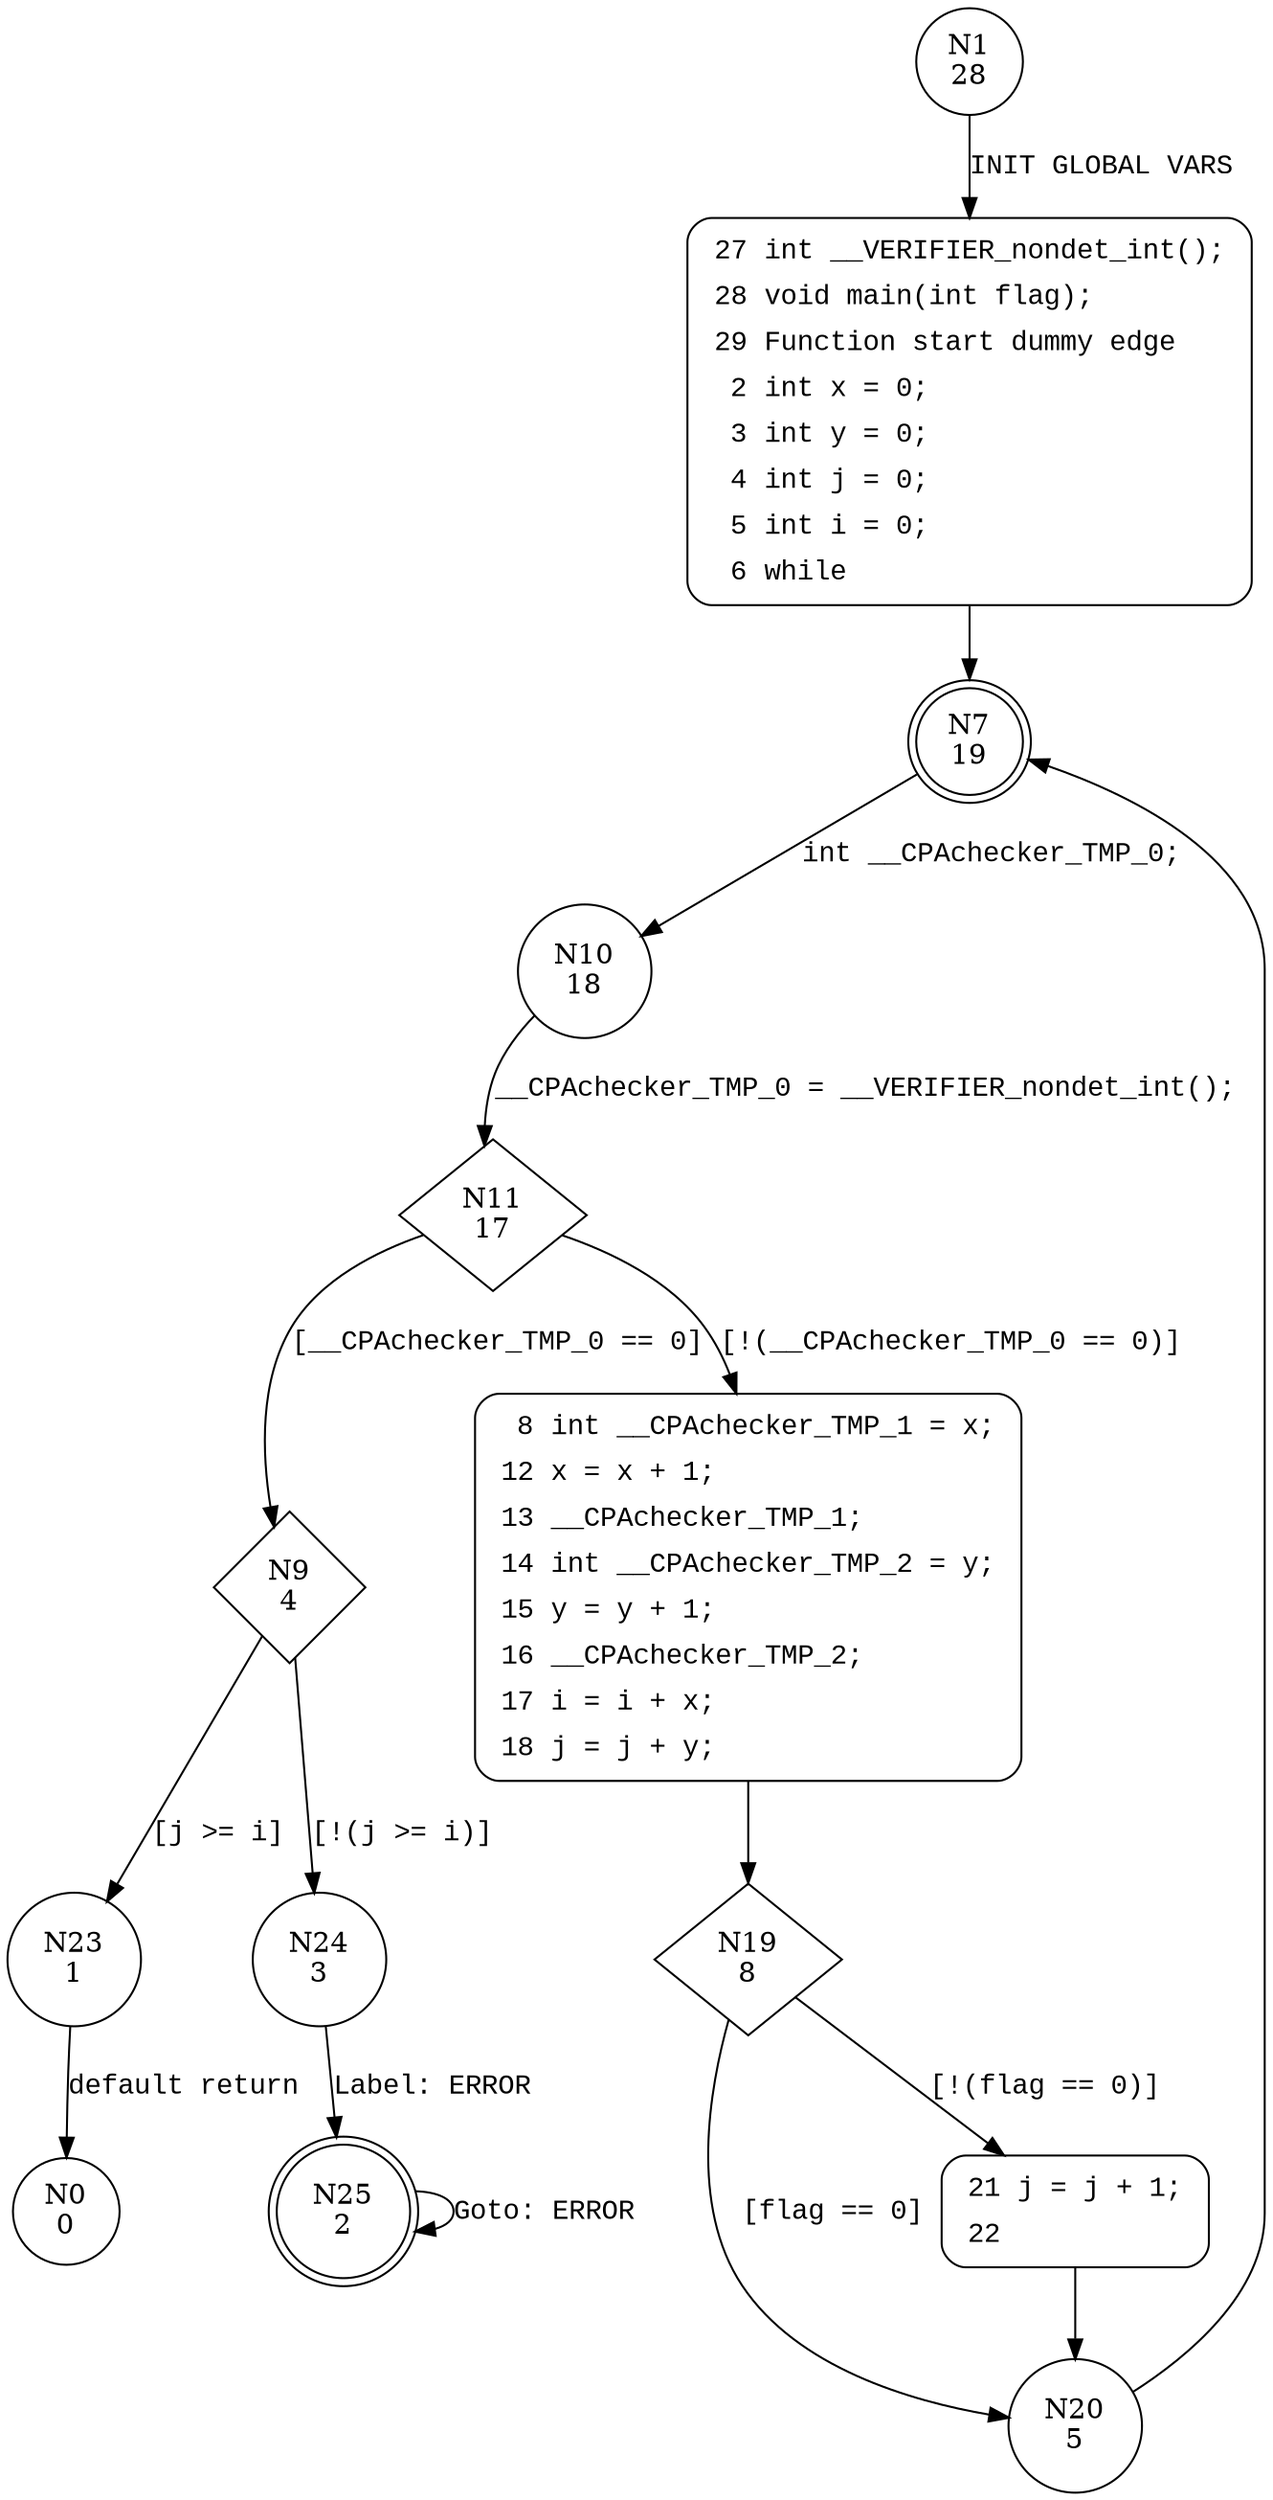 digraph main {
1 [shape="circle" label="N1\n28"]
27 [shape="circle" label="N27\n27"]
7 [shape="doublecircle" label="N7\n19"]
10 [shape="circle" label="N10\n18"]
11 [shape="diamond" label="N11\n17"]
9 [shape="diamond" label="N9\n4"]
8 [shape="circle" label="N8\n16"]
19 [shape="diamond" label="N19\n8"]
20 [shape="circle" label="N20\n5"]
21 [shape="circle" label="N21\n7"]
23 [shape="circle" label="N23\n1"]
24 [shape="circle" label="N24\n3"]
25 [shape="doublecircle" label="N25\n2"]
0 [shape="circle" label="N0\n0"]
27 [style="filled,bold" penwidth="1" fillcolor="white" fontname="Courier New" shape="Mrecord" label=<<table border="0" cellborder="0" cellpadding="3" bgcolor="white"><tr><td align="right">27</td><td align="left">int __VERIFIER_nondet_int();</td></tr><tr><td align="right">28</td><td align="left">void main(int flag);</td></tr><tr><td align="right">29</td><td align="left">Function start dummy edge</td></tr><tr><td align="right">2</td><td align="left">int x = 0;</td></tr><tr><td align="right">3</td><td align="left">int y = 0;</td></tr><tr><td align="right">4</td><td align="left">int j = 0;</td></tr><tr><td align="right">5</td><td align="left">int i = 0;</td></tr><tr><td align="right">6</td><td align="left">while</td></tr></table>>]
27 -> 7[label=""]
8 [style="filled,bold" penwidth="1" fillcolor="white" fontname="Courier New" shape="Mrecord" label=<<table border="0" cellborder="0" cellpadding="3" bgcolor="white"><tr><td align="right">8</td><td align="left">int __CPAchecker_TMP_1 = x;</td></tr><tr><td align="right">12</td><td align="left">x = x + 1;</td></tr><tr><td align="right">13</td><td align="left">__CPAchecker_TMP_1;</td></tr><tr><td align="right">14</td><td align="left">int __CPAchecker_TMP_2 = y;</td></tr><tr><td align="right">15</td><td align="left">y = y + 1;</td></tr><tr><td align="right">16</td><td align="left">__CPAchecker_TMP_2;</td></tr><tr><td align="right">17</td><td align="left">i = i + x;</td></tr><tr><td align="right">18</td><td align="left">j = j + y;</td></tr></table>>]
8 -> 19[label=""]
21 [style="filled,bold" penwidth="1" fillcolor="white" fontname="Courier New" shape="Mrecord" label=<<table border="0" cellborder="0" cellpadding="3" bgcolor="white"><tr><td align="right">21</td><td align="left">j = j + 1;</td></tr><tr><td align="right">22</td><td align="left"></td></tr></table>>]
21 -> 20[label=""]
1 -> 27 [label="INIT GLOBAL VARS" fontname="Courier New"]
7 -> 10 [label="int __CPAchecker_TMP_0;" fontname="Courier New"]
11 -> 9 [label="[__CPAchecker_TMP_0 == 0]" fontname="Courier New"]
11 -> 8 [label="[!(__CPAchecker_TMP_0 == 0)]" fontname="Courier New"]
19 -> 20 [label="[flag == 0]" fontname="Courier New"]
19 -> 21 [label="[!(flag == 0)]" fontname="Courier New"]
20 -> 7 [label="" fontname="Courier New"]
9 -> 23 [label="[j >= i]" fontname="Courier New"]
9 -> 24 [label="[!(j >= i)]" fontname="Courier New"]
25 -> 25 [label="Goto: ERROR" fontname="Courier New"]
10 -> 11 [label="__CPAchecker_TMP_0 = __VERIFIER_nondet_int();" fontname="Courier New"]
24 -> 25 [label="Label: ERROR" fontname="Courier New"]
23 -> 0 [label="default return" fontname="Courier New"]
}